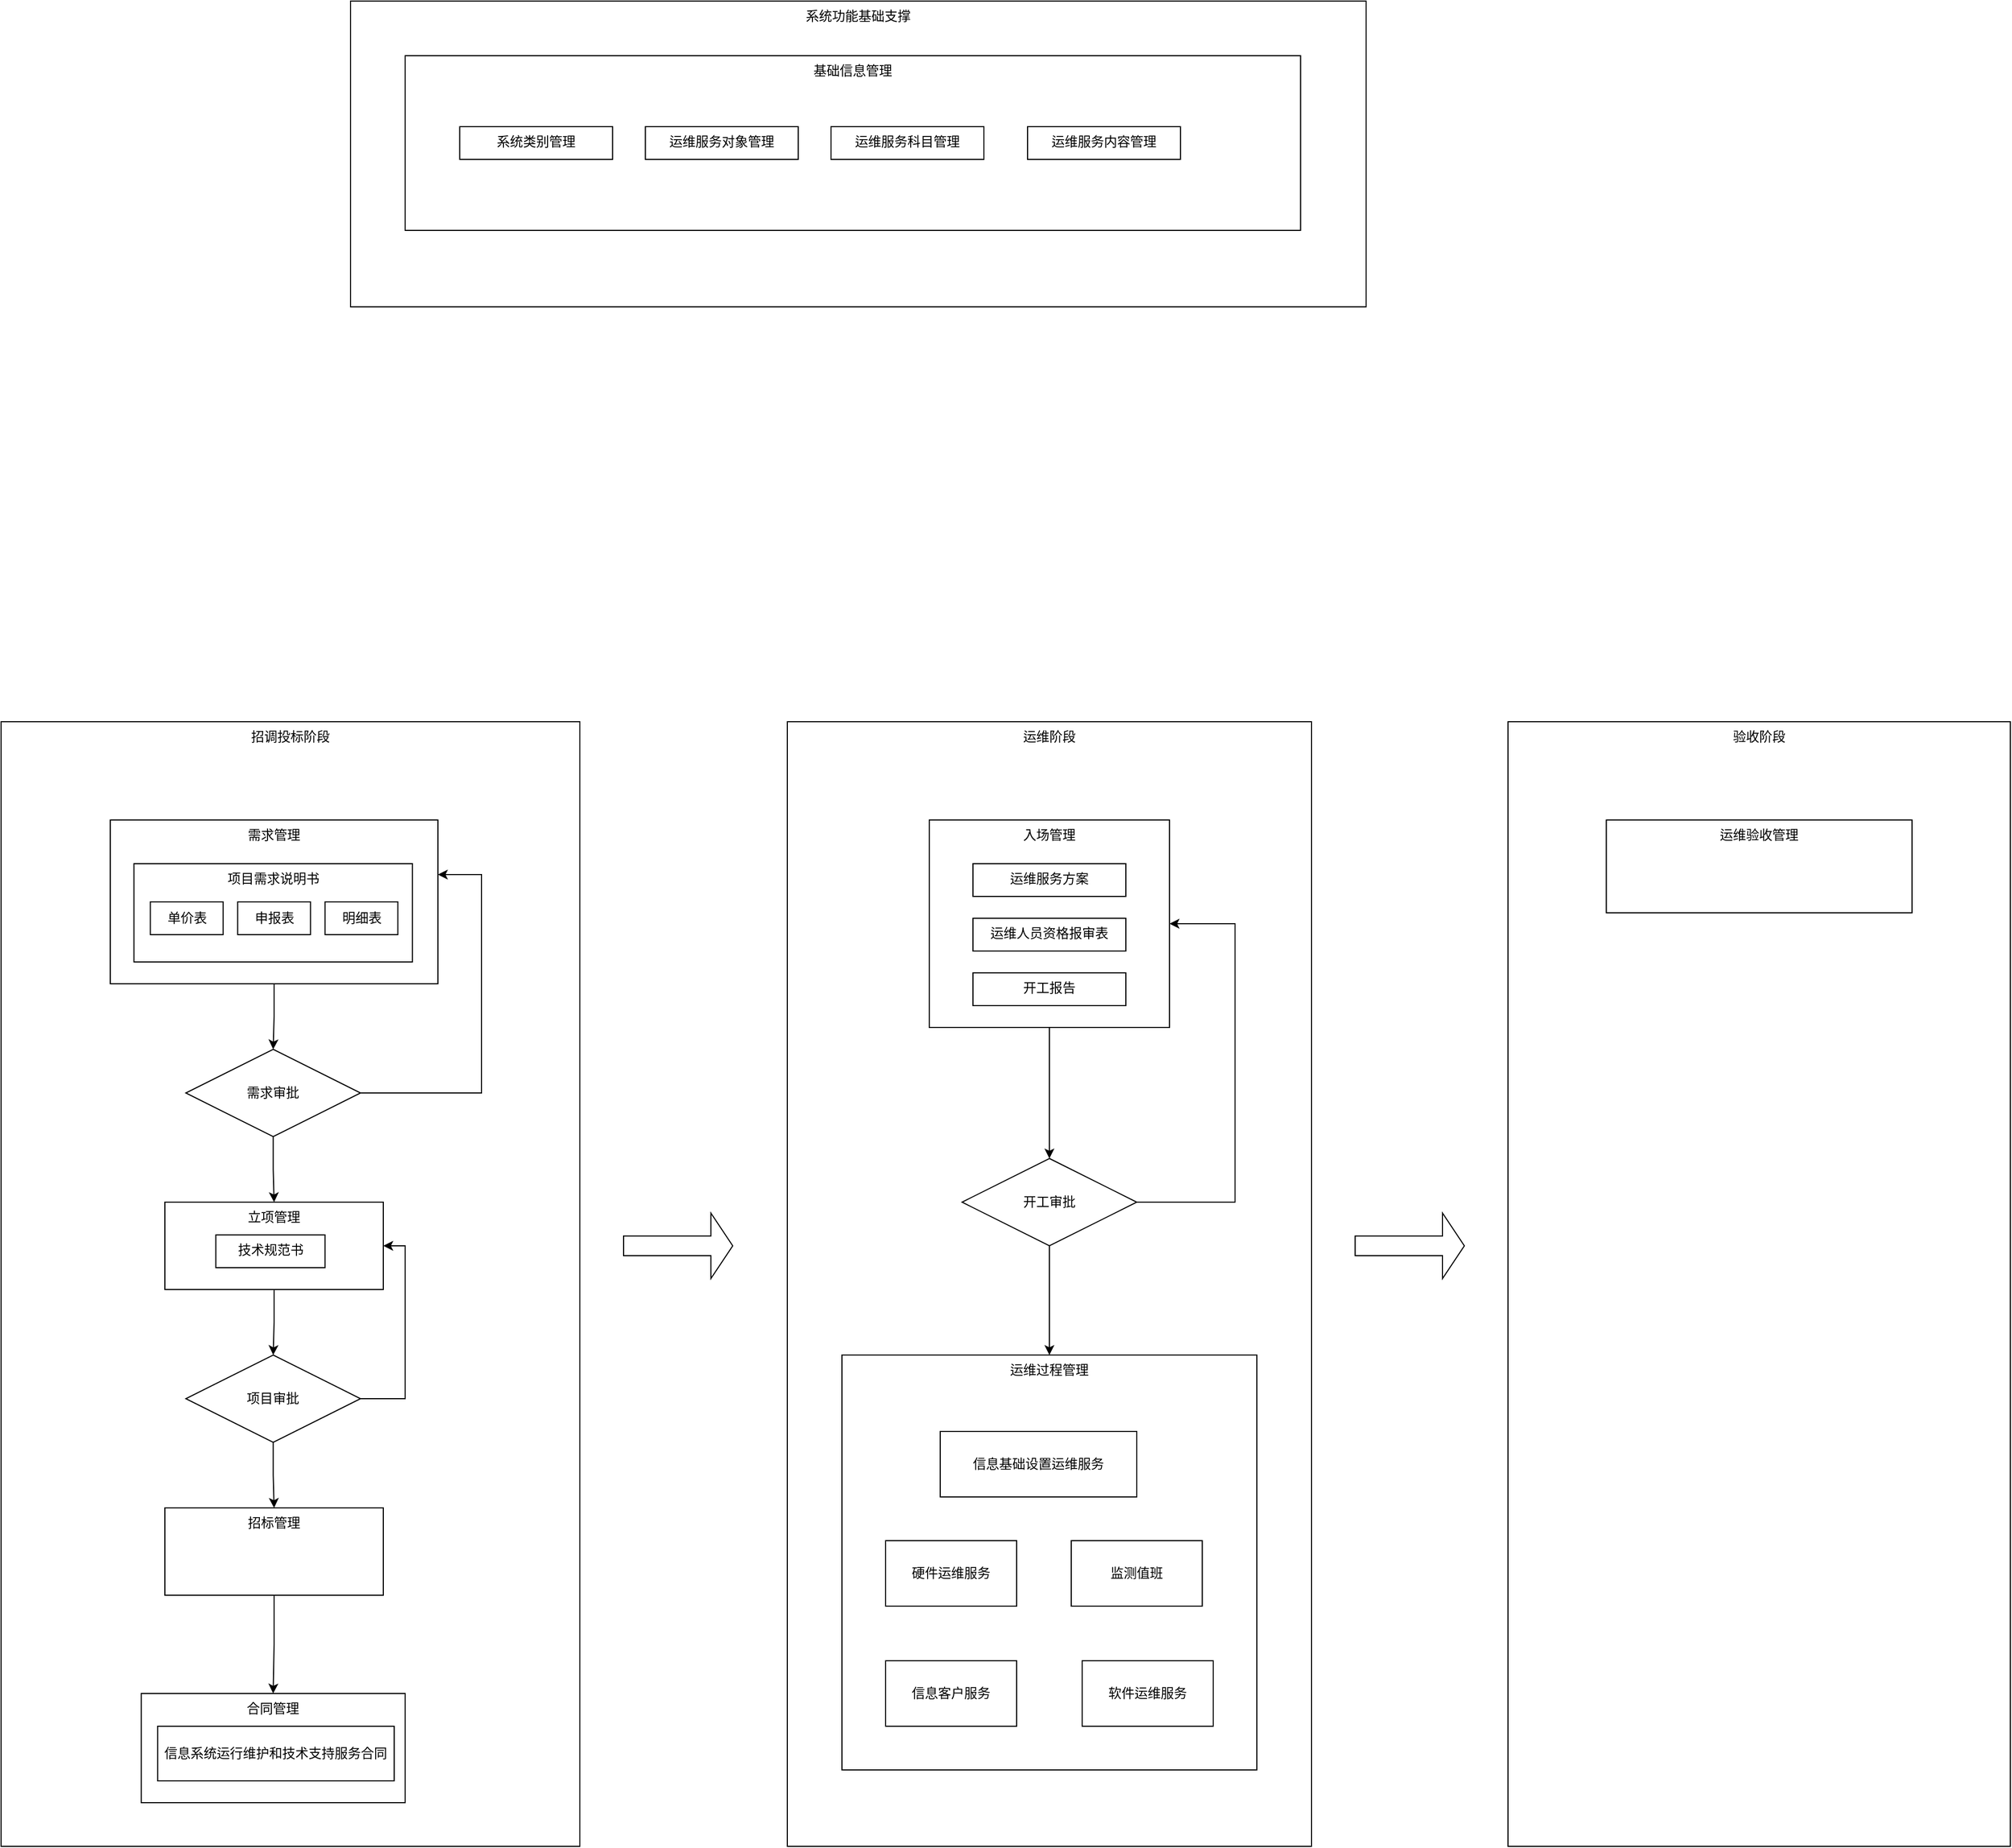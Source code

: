 <mxfile version="20.8.4" type="github">
  <diagram id="nZ-C2siDIxId9v_9ZGeX" name="第 1 页">
    <mxGraphModel dx="2440" dy="2513" grid="1" gridSize="10" guides="1" tooltips="1" connect="1" arrows="1" fold="1" page="1" pageScale="1" pageWidth="1920" pageHeight="1200" math="0" shadow="0">
      <root>
        <mxCell id="0" />
        <mxCell id="1" parent="0" />
        <mxCell id="l78vxfWiCnXLI86VXf0r-29" value="验收阶段" style="rounded=0;whiteSpace=wrap;html=1;verticalAlign=top;" parent="1" vertex="1">
          <mxGeometry x="1420" y="120" width="460" height="1030" as="geometry" />
        </mxCell>
        <mxCell id="l78vxfWiCnXLI86VXf0r-28" value="运维阶段" style="rounded=0;whiteSpace=wrap;html=1;verticalAlign=top;" parent="1" vertex="1">
          <mxGeometry x="760" y="120" width="480" height="1030" as="geometry" />
        </mxCell>
        <mxCell id="l78vxfWiCnXLI86VXf0r-27" value="招调投标阶段" style="rounded=0;whiteSpace=wrap;html=1;verticalAlign=top;labelPosition=center;verticalLabelPosition=middle;align=center;" parent="1" vertex="1">
          <mxGeometry x="40" y="120" width="530" height="1030" as="geometry" />
        </mxCell>
        <mxCell id="l78vxfWiCnXLI86VXf0r-9" style="edgeStyle=orthogonalEdgeStyle;rounded=0;orthogonalLoop=1;jettySize=auto;html=1;entryX=0.5;entryY=0;entryDx=0;entryDy=0;" parent="1" source="l78vxfWiCnXLI86VXf0r-1" target="l78vxfWiCnXLI86VXf0r-7" edge="1">
          <mxGeometry relative="1" as="geometry" />
        </mxCell>
        <mxCell id="l78vxfWiCnXLI86VXf0r-1" value="需求管理" style="rounded=0;whiteSpace=wrap;html=1;verticalAlign=top;" parent="1" vertex="1">
          <mxGeometry x="140" y="210" width="300" height="150" as="geometry" />
        </mxCell>
        <mxCell id="l78vxfWiCnXLI86VXf0r-2" value="项目需求说明书" style="rounded=0;whiteSpace=wrap;html=1;verticalAlign=top;" parent="1" vertex="1">
          <mxGeometry x="161.67" y="250" width="255" height="90" as="geometry" />
        </mxCell>
        <mxCell id="l78vxfWiCnXLI86VXf0r-3" value="申报表" style="rounded=0;whiteSpace=wrap;html=1;container=0;" parent="1" vertex="1">
          <mxGeometry x="256.66" y="285" width="66.667" height="30" as="geometry" />
        </mxCell>
        <mxCell id="l78vxfWiCnXLI86VXf0r-4" value="明细表" style="rounded=0;whiteSpace=wrap;html=1;container=0;" parent="1" vertex="1">
          <mxGeometry x="336.664" y="285" width="66.667" height="30" as="geometry" />
        </mxCell>
        <mxCell id="l78vxfWiCnXLI86VXf0r-5" value="单价表" style="rounded=0;whiteSpace=wrap;html=1;container=0;" parent="1" vertex="1">
          <mxGeometry x="176.663" y="285" width="66.667" height="30" as="geometry" />
        </mxCell>
        <mxCell id="l78vxfWiCnXLI86VXf0r-10" style="edgeStyle=orthogonalEdgeStyle;rounded=0;orthogonalLoop=1;jettySize=auto;html=1;entryX=1;entryY=0.333;entryDx=0;entryDy=0;entryPerimeter=0;" parent="1" source="l78vxfWiCnXLI86VXf0r-7" target="l78vxfWiCnXLI86VXf0r-1" edge="1">
          <mxGeometry relative="1" as="geometry">
            <Array as="points">
              <mxPoint x="480" y="460" />
              <mxPoint x="480" y="260" />
            </Array>
          </mxGeometry>
        </mxCell>
        <mxCell id="l78vxfWiCnXLI86VXf0r-12" style="edgeStyle=orthogonalEdgeStyle;rounded=0;orthogonalLoop=1;jettySize=auto;html=1;entryX=0.5;entryY=0;entryDx=0;entryDy=0;" parent="1" source="l78vxfWiCnXLI86VXf0r-7" target="l78vxfWiCnXLI86VXf0r-11" edge="1">
          <mxGeometry relative="1" as="geometry" />
        </mxCell>
        <mxCell id="l78vxfWiCnXLI86VXf0r-7" value="需求审批" style="rhombus;whiteSpace=wrap;html=1;" parent="1" vertex="1">
          <mxGeometry x="209.17" y="420" width="160" height="80" as="geometry" />
        </mxCell>
        <mxCell id="l78vxfWiCnXLI86VXf0r-16" style="edgeStyle=orthogonalEdgeStyle;rounded=0;orthogonalLoop=1;jettySize=auto;html=1;" parent="1" source="l78vxfWiCnXLI86VXf0r-11" target="l78vxfWiCnXLI86VXf0r-15" edge="1">
          <mxGeometry relative="1" as="geometry" />
        </mxCell>
        <mxCell id="l78vxfWiCnXLI86VXf0r-11" value="立项管理" style="rounded=0;whiteSpace=wrap;html=1;verticalAlign=top;" parent="1" vertex="1">
          <mxGeometry x="190" y="560" width="200" height="80" as="geometry" />
        </mxCell>
        <mxCell id="l78vxfWiCnXLI86VXf0r-13" value="技术规范书" style="rounded=0;whiteSpace=wrap;html=1;verticalAlign=top;" parent="1" vertex="1">
          <mxGeometry x="236.66" y="1050" width="100" height="30" as="geometry" />
        </mxCell>
        <mxCell id="l78vxfWiCnXLI86VXf0r-17" style="edgeStyle=orthogonalEdgeStyle;rounded=0;orthogonalLoop=1;jettySize=auto;html=1;entryX=1;entryY=0.5;entryDx=0;entryDy=0;" parent="1" source="l78vxfWiCnXLI86VXf0r-15" target="l78vxfWiCnXLI86VXf0r-11" edge="1">
          <mxGeometry relative="1" as="geometry">
            <Array as="points">
              <mxPoint x="410" y="740" />
              <mxPoint x="410" y="600" />
            </Array>
          </mxGeometry>
        </mxCell>
        <mxCell id="l78vxfWiCnXLI86VXf0r-25" style="edgeStyle=orthogonalEdgeStyle;rounded=0;orthogonalLoop=1;jettySize=auto;html=1;entryX=0.5;entryY=0;entryDx=0;entryDy=0;" parent="1" source="l78vxfWiCnXLI86VXf0r-15" target="l78vxfWiCnXLI86VXf0r-18" edge="1">
          <mxGeometry relative="1" as="geometry" />
        </mxCell>
        <mxCell id="l78vxfWiCnXLI86VXf0r-15" value="项目审批" style="rhombus;whiteSpace=wrap;html=1;" parent="1" vertex="1">
          <mxGeometry x="209.17" y="700" width="160" height="80" as="geometry" />
        </mxCell>
        <mxCell id="l78vxfWiCnXLI86VXf0r-26" style="edgeStyle=orthogonalEdgeStyle;rounded=0;orthogonalLoop=1;jettySize=auto;html=1;" parent="1" source="l78vxfWiCnXLI86VXf0r-18" target="l78vxfWiCnXLI86VXf0r-20" edge="1">
          <mxGeometry relative="1" as="geometry" />
        </mxCell>
        <mxCell id="l78vxfWiCnXLI86VXf0r-18" value="招标管理" style="rounded=0;whiteSpace=wrap;html=1;verticalAlign=top;" parent="1" vertex="1">
          <mxGeometry x="190" y="840" width="200" height="80" as="geometry" />
        </mxCell>
        <mxCell id="l78vxfWiCnXLI86VXf0r-20" value="合同管理" style="rounded=0;whiteSpace=wrap;html=1;verticalAlign=top;" parent="1" vertex="1">
          <mxGeometry x="168.34" y="1010" width="241.66" height="100" as="geometry" />
        </mxCell>
        <mxCell id="Ab2h3qabQfSz-R_gkfAf-14" style="edgeStyle=orthogonalEdgeStyle;rounded=0;orthogonalLoop=1;jettySize=auto;html=1;entryX=0.5;entryY=0;entryDx=0;entryDy=0;" edge="1" parent="1" source="l78vxfWiCnXLI86VXf0r-21" target="Ab2h3qabQfSz-R_gkfAf-3">
          <mxGeometry relative="1" as="geometry" />
        </mxCell>
        <mxCell id="l78vxfWiCnXLI86VXf0r-21" value="入场管理" style="rounded=0;whiteSpace=wrap;html=1;verticalAlign=top;" parent="1" vertex="1">
          <mxGeometry x="890" y="210" width="220" height="190" as="geometry" />
        </mxCell>
        <mxCell id="l78vxfWiCnXLI86VXf0r-23" value="运维验收管理" style="rounded=0;whiteSpace=wrap;html=1;verticalAlign=top;" parent="1" vertex="1">
          <mxGeometry x="1510" y="210" width="280" height="85" as="geometry" />
        </mxCell>
        <mxCell id="l78vxfWiCnXLI86VXf0r-24" value="系统功能基础支撑" style="rounded=0;whiteSpace=wrap;html=1;verticalAlign=top;" parent="1" vertex="1">
          <mxGeometry x="360" y="-540" width="930" height="280" as="geometry" />
        </mxCell>
        <mxCell id="l78vxfWiCnXLI86VXf0r-31" value="" style="shape=singleArrow;whiteSpace=wrap;html=1;" parent="1" vertex="1">
          <mxGeometry x="1280" y="570" width="100" height="60" as="geometry" />
        </mxCell>
        <mxCell id="l78vxfWiCnXLI86VXf0r-32" value="" style="shape=singleArrow;whiteSpace=wrap;html=1;" parent="1" vertex="1">
          <mxGeometry x="610" y="570" width="100" height="60" as="geometry" />
        </mxCell>
        <mxCell id="l78vxfWiCnXLI86VXf0r-34" value="基础信息管理" style="rounded=0;whiteSpace=wrap;html=1;verticalAlign=top;" parent="1" vertex="1">
          <mxGeometry x="410" y="-490" width="820" height="160" as="geometry" />
        </mxCell>
        <mxCell id="l78vxfWiCnXLI86VXf0r-35" value="运维服务方案" style="rounded=0;whiteSpace=wrap;html=1;verticalAlign=top;" parent="1" vertex="1">
          <mxGeometry x="930" y="250" width="140" height="30" as="geometry" />
        </mxCell>
        <mxCell id="l78vxfWiCnXLI86VXf0r-36" value="运维人员资格报审表" style="rounded=0;whiteSpace=wrap;html=1;verticalAlign=top;" parent="1" vertex="1">
          <mxGeometry x="930" y="300" width="140" height="30" as="geometry" />
        </mxCell>
        <mxCell id="l78vxfWiCnXLI86VXf0r-37" value="开工报告" style="rounded=0;whiteSpace=wrap;html=1;verticalAlign=top;" parent="1" vertex="1">
          <mxGeometry x="930" y="350" width="140" height="30" as="geometry" />
        </mxCell>
        <mxCell id="l78vxfWiCnXLI86VXf0r-39" value="系统类别管理" style="rounded=0;whiteSpace=wrap;html=1;verticalAlign=top;" parent="1" vertex="1">
          <mxGeometry x="460" y="-425" width="140" height="30" as="geometry" />
        </mxCell>
        <mxCell id="l78vxfWiCnXLI86VXf0r-40" value="运维服务科目管理" style="rounded=0;whiteSpace=wrap;html=1;verticalAlign=top;" parent="1" vertex="1">
          <mxGeometry x="800" y="-425" width="140" height="30" as="geometry" />
        </mxCell>
        <mxCell id="l78vxfWiCnXLI86VXf0r-41" value="运维服务对象管理" style="rounded=0;whiteSpace=wrap;html=1;verticalAlign=top;" parent="1" vertex="1">
          <mxGeometry x="630" y="-425" width="140" height="30" as="geometry" />
        </mxCell>
        <mxCell id="l78vxfWiCnXLI86VXf0r-44" value="运维服务内容管理" style="rounded=0;whiteSpace=wrap;html=1;verticalAlign=top;" parent="1" vertex="1">
          <mxGeometry x="980" y="-425" width="140" height="30" as="geometry" />
        </mxCell>
        <mxCell id="l78vxfWiCnXLI86VXf0r-46" value="技术规范书" style="rounded=0;whiteSpace=wrap;html=1;verticalAlign=top;" parent="1" vertex="1">
          <mxGeometry x="236.66" y="590" width="100" height="30" as="geometry" />
        </mxCell>
        <mxCell id="l78vxfWiCnXLI86VXf0r-47" value="信息系统运行维护和技术支持服务合同" style="rounded=0;whiteSpace=wrap;html=1;" parent="1" vertex="1">
          <mxGeometry x="183.33" y="1040" width="216.67" height="50" as="geometry" />
        </mxCell>
        <mxCell id="l78vxfWiCnXLI86VXf0r-50" value="信息客户服务" style="rounded=0;whiteSpace=wrap;html=1;" parent="1" vertex="1">
          <mxGeometry x="850" y="1010" width="120" height="60" as="geometry" />
        </mxCell>
        <mxCell id="l78vxfWiCnXLI86VXf0r-51" value="硬件运维服务" style="rounded=0;whiteSpace=wrap;html=1;" parent="1" vertex="1">
          <mxGeometry x="850" y="900" width="120" height="60" as="geometry" />
        </mxCell>
        <mxCell id="l78vxfWiCnXLI86VXf0r-52" value="监测值班" style="rounded=0;whiteSpace=wrap;html=1;" parent="1" vertex="1">
          <mxGeometry x="1020" y="900" width="120" height="60" as="geometry" />
        </mxCell>
        <mxCell id="Ab2h3qabQfSz-R_gkfAf-1" value="软件运维服务" style="rounded=0;whiteSpace=wrap;html=1;" vertex="1" parent="1">
          <mxGeometry x="1030" y="1010" width="120" height="60" as="geometry" />
        </mxCell>
        <mxCell id="Ab2h3qabQfSz-R_gkfAf-2" value="信息基础设置运维服务" style="rounded=0;whiteSpace=wrap;html=1;" vertex="1" parent="1">
          <mxGeometry x="900" y="800" width="180" height="60" as="geometry" />
        </mxCell>
        <mxCell id="Ab2h3qabQfSz-R_gkfAf-6" style="edgeStyle=orthogonalEdgeStyle;rounded=0;orthogonalLoop=1;jettySize=auto;html=1;entryX=1;entryY=0.5;entryDx=0;entryDy=0;" edge="1" parent="1" source="Ab2h3qabQfSz-R_gkfAf-3" target="l78vxfWiCnXLI86VXf0r-21">
          <mxGeometry relative="1" as="geometry">
            <Array as="points">
              <mxPoint x="1170" y="560" />
              <mxPoint x="1170" y="305" />
            </Array>
          </mxGeometry>
        </mxCell>
        <mxCell id="Ab2h3qabQfSz-R_gkfAf-13" style="edgeStyle=orthogonalEdgeStyle;rounded=0;orthogonalLoop=1;jettySize=auto;html=1;" edge="1" parent="1" source="Ab2h3qabQfSz-R_gkfAf-3" target="Ab2h3qabQfSz-R_gkfAf-7">
          <mxGeometry relative="1" as="geometry" />
        </mxCell>
        <mxCell id="Ab2h3qabQfSz-R_gkfAf-3" value="开工审批" style="rhombus;whiteSpace=wrap;html=1;" vertex="1" parent="1">
          <mxGeometry x="920" y="520" width="160" height="80" as="geometry" />
        </mxCell>
        <mxCell id="Ab2h3qabQfSz-R_gkfAf-7" value="运维过程管理" style="rounded=0;whiteSpace=wrap;html=1;verticalAlign=top;" vertex="1" parent="1">
          <mxGeometry x="810" y="700" width="380" height="380" as="geometry" />
        </mxCell>
        <mxCell id="Ab2h3qabQfSz-R_gkfAf-8" value="信息客户服务" style="rounded=0;whiteSpace=wrap;html=1;" vertex="1" parent="1">
          <mxGeometry x="850" y="980" width="120" height="60" as="geometry" />
        </mxCell>
        <mxCell id="Ab2h3qabQfSz-R_gkfAf-9" value="硬件运维服务" style="rounded=0;whiteSpace=wrap;html=1;" vertex="1" parent="1">
          <mxGeometry x="850" y="870" width="120" height="60" as="geometry" />
        </mxCell>
        <mxCell id="Ab2h3qabQfSz-R_gkfAf-10" value="监测值班" style="rounded=0;whiteSpace=wrap;html=1;" vertex="1" parent="1">
          <mxGeometry x="1020" y="870" width="120" height="60" as="geometry" />
        </mxCell>
        <mxCell id="Ab2h3qabQfSz-R_gkfAf-11" value="软件运维服务" style="rounded=0;whiteSpace=wrap;html=1;" vertex="1" parent="1">
          <mxGeometry x="1030" y="980" width="120" height="60" as="geometry" />
        </mxCell>
        <mxCell id="Ab2h3qabQfSz-R_gkfAf-12" value="信息基础设置运维服务" style="rounded=0;whiteSpace=wrap;html=1;" vertex="1" parent="1">
          <mxGeometry x="900" y="770" width="180" height="60" as="geometry" />
        </mxCell>
      </root>
    </mxGraphModel>
  </diagram>
</mxfile>
